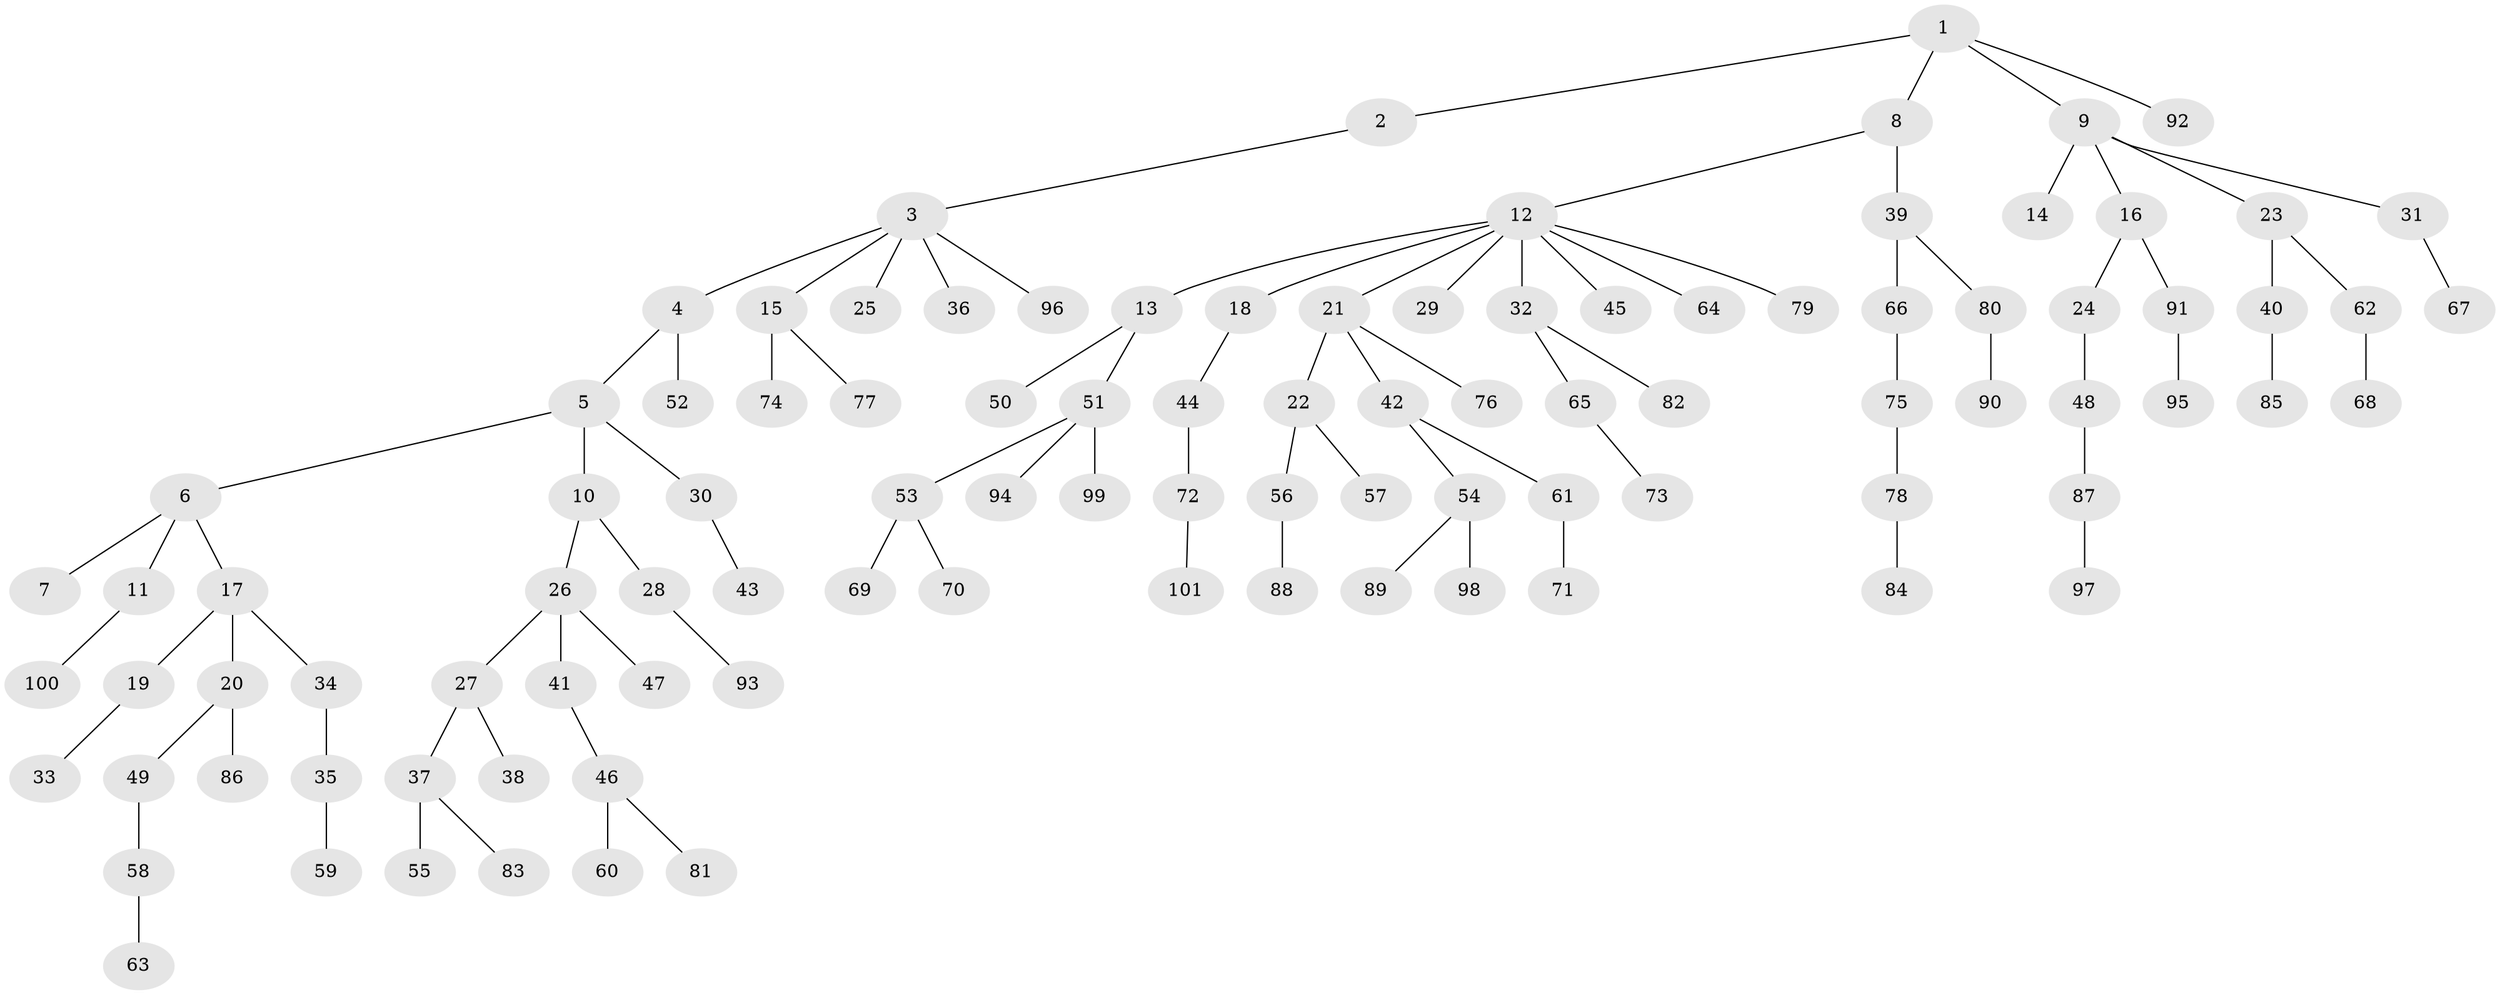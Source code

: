 // coarse degree distribution, {3: 0.16129032258064516, 2: 0.25806451612903225, 4: 0.03225806451612903, 5: 0.06451612903225806, 1: 0.4838709677419355}
// Generated by graph-tools (version 1.1) at 2025/52/03/04/25 22:52:02]
// undirected, 101 vertices, 100 edges
graph export_dot {
  node [color=gray90,style=filled];
  1;
  2;
  3;
  4;
  5;
  6;
  7;
  8;
  9;
  10;
  11;
  12;
  13;
  14;
  15;
  16;
  17;
  18;
  19;
  20;
  21;
  22;
  23;
  24;
  25;
  26;
  27;
  28;
  29;
  30;
  31;
  32;
  33;
  34;
  35;
  36;
  37;
  38;
  39;
  40;
  41;
  42;
  43;
  44;
  45;
  46;
  47;
  48;
  49;
  50;
  51;
  52;
  53;
  54;
  55;
  56;
  57;
  58;
  59;
  60;
  61;
  62;
  63;
  64;
  65;
  66;
  67;
  68;
  69;
  70;
  71;
  72;
  73;
  74;
  75;
  76;
  77;
  78;
  79;
  80;
  81;
  82;
  83;
  84;
  85;
  86;
  87;
  88;
  89;
  90;
  91;
  92;
  93;
  94;
  95;
  96;
  97;
  98;
  99;
  100;
  101;
  1 -- 2;
  1 -- 8;
  1 -- 9;
  1 -- 92;
  2 -- 3;
  3 -- 4;
  3 -- 15;
  3 -- 25;
  3 -- 36;
  3 -- 96;
  4 -- 5;
  4 -- 52;
  5 -- 6;
  5 -- 10;
  5 -- 30;
  6 -- 7;
  6 -- 11;
  6 -- 17;
  8 -- 12;
  8 -- 39;
  9 -- 14;
  9 -- 16;
  9 -- 23;
  9 -- 31;
  10 -- 26;
  10 -- 28;
  11 -- 100;
  12 -- 13;
  12 -- 18;
  12 -- 21;
  12 -- 29;
  12 -- 32;
  12 -- 45;
  12 -- 64;
  12 -- 79;
  13 -- 50;
  13 -- 51;
  15 -- 74;
  15 -- 77;
  16 -- 24;
  16 -- 91;
  17 -- 19;
  17 -- 20;
  17 -- 34;
  18 -- 44;
  19 -- 33;
  20 -- 49;
  20 -- 86;
  21 -- 22;
  21 -- 42;
  21 -- 76;
  22 -- 56;
  22 -- 57;
  23 -- 40;
  23 -- 62;
  24 -- 48;
  26 -- 27;
  26 -- 41;
  26 -- 47;
  27 -- 37;
  27 -- 38;
  28 -- 93;
  30 -- 43;
  31 -- 67;
  32 -- 65;
  32 -- 82;
  34 -- 35;
  35 -- 59;
  37 -- 55;
  37 -- 83;
  39 -- 66;
  39 -- 80;
  40 -- 85;
  41 -- 46;
  42 -- 54;
  42 -- 61;
  44 -- 72;
  46 -- 60;
  46 -- 81;
  48 -- 87;
  49 -- 58;
  51 -- 53;
  51 -- 94;
  51 -- 99;
  53 -- 69;
  53 -- 70;
  54 -- 89;
  54 -- 98;
  56 -- 88;
  58 -- 63;
  61 -- 71;
  62 -- 68;
  65 -- 73;
  66 -- 75;
  72 -- 101;
  75 -- 78;
  78 -- 84;
  80 -- 90;
  87 -- 97;
  91 -- 95;
}
